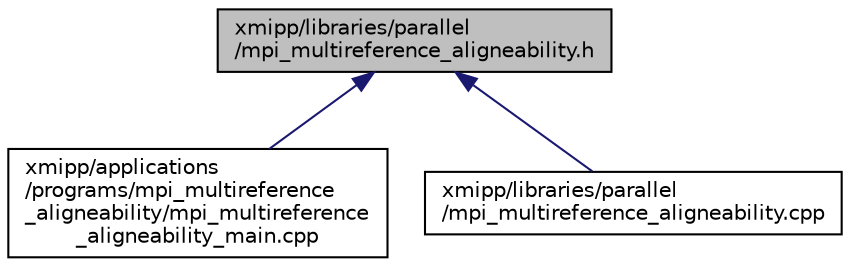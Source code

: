 digraph "xmipp/libraries/parallel/mpi_multireference_aligneability.h"
{
  edge [fontname="Helvetica",fontsize="10",labelfontname="Helvetica",labelfontsize="10"];
  node [fontname="Helvetica",fontsize="10",shape=record];
  Node99 [label="xmipp/libraries/parallel\l/mpi_multireference_aligneability.h",height=0.2,width=0.4,color="black", fillcolor="grey75", style="filled", fontcolor="black"];
  Node99 -> Node100 [dir="back",color="midnightblue",fontsize="10",style="solid",fontname="Helvetica"];
  Node100 [label="xmipp/applications\l/programs/mpi_multireference\l_aligneability/mpi_multireference\l_aligneability_main.cpp",height=0.2,width=0.4,color="black", fillcolor="white", style="filled",URL="$mpi__multireference__aligneability__main_8cpp.html"];
  Node99 -> Node101 [dir="back",color="midnightblue",fontsize="10",style="solid",fontname="Helvetica"];
  Node101 [label="xmipp/libraries/parallel\l/mpi_multireference_aligneability.cpp",height=0.2,width=0.4,color="black", fillcolor="white", style="filled",URL="$mpi__multireference__aligneability_8cpp.html"];
}
